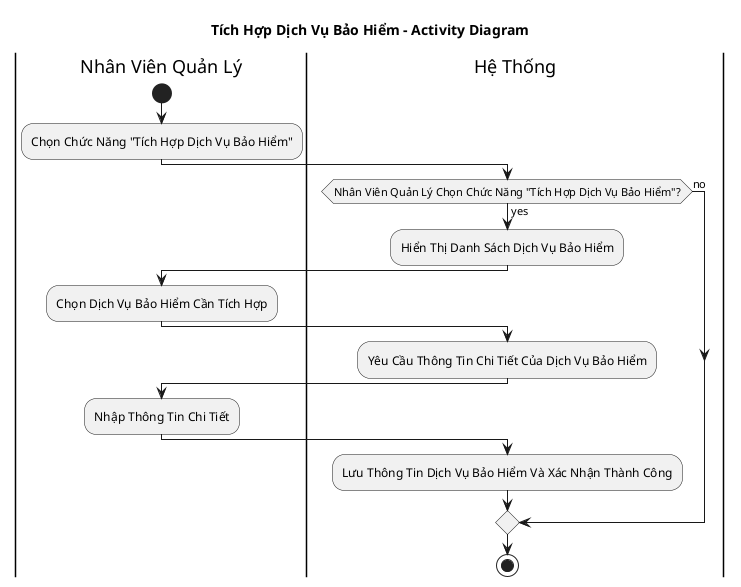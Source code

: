 @startuml
title Tích Hợp Dịch Vụ Bảo Hiểm - Activity Diagram

|Nhân Viên Quản Lý|
start
:Chọn Chức Năng "Tích Hợp Dịch Vụ Bảo Hiểm";
|Hệ Thống|
if (Nhân Viên Quản Lý Chọn Chức Năng "Tích Hợp Dịch Vụ Bảo Hiểm"?) then (yes)
  :Hiển Thị Danh Sách Dịch Vụ Bảo Hiểm;
  |Nhân Viên Quản Lý|
  :Chọn Dịch Vụ Bảo Hiểm Cần Tích Hợp;
  |Hệ Thống|
  :Yêu Cầu Thông Tin Chi Tiết Của Dịch Vụ Bảo Hiểm;
  |Nhân Viên Quản Lý|
  :Nhập Thông Tin Chi Tiết;
  |Hệ Thống|
  :Lưu Thông Tin Dịch Vụ Bảo Hiểm Và Xác Nhận Thành Công;
else (no)
endif
stop
@enduml
